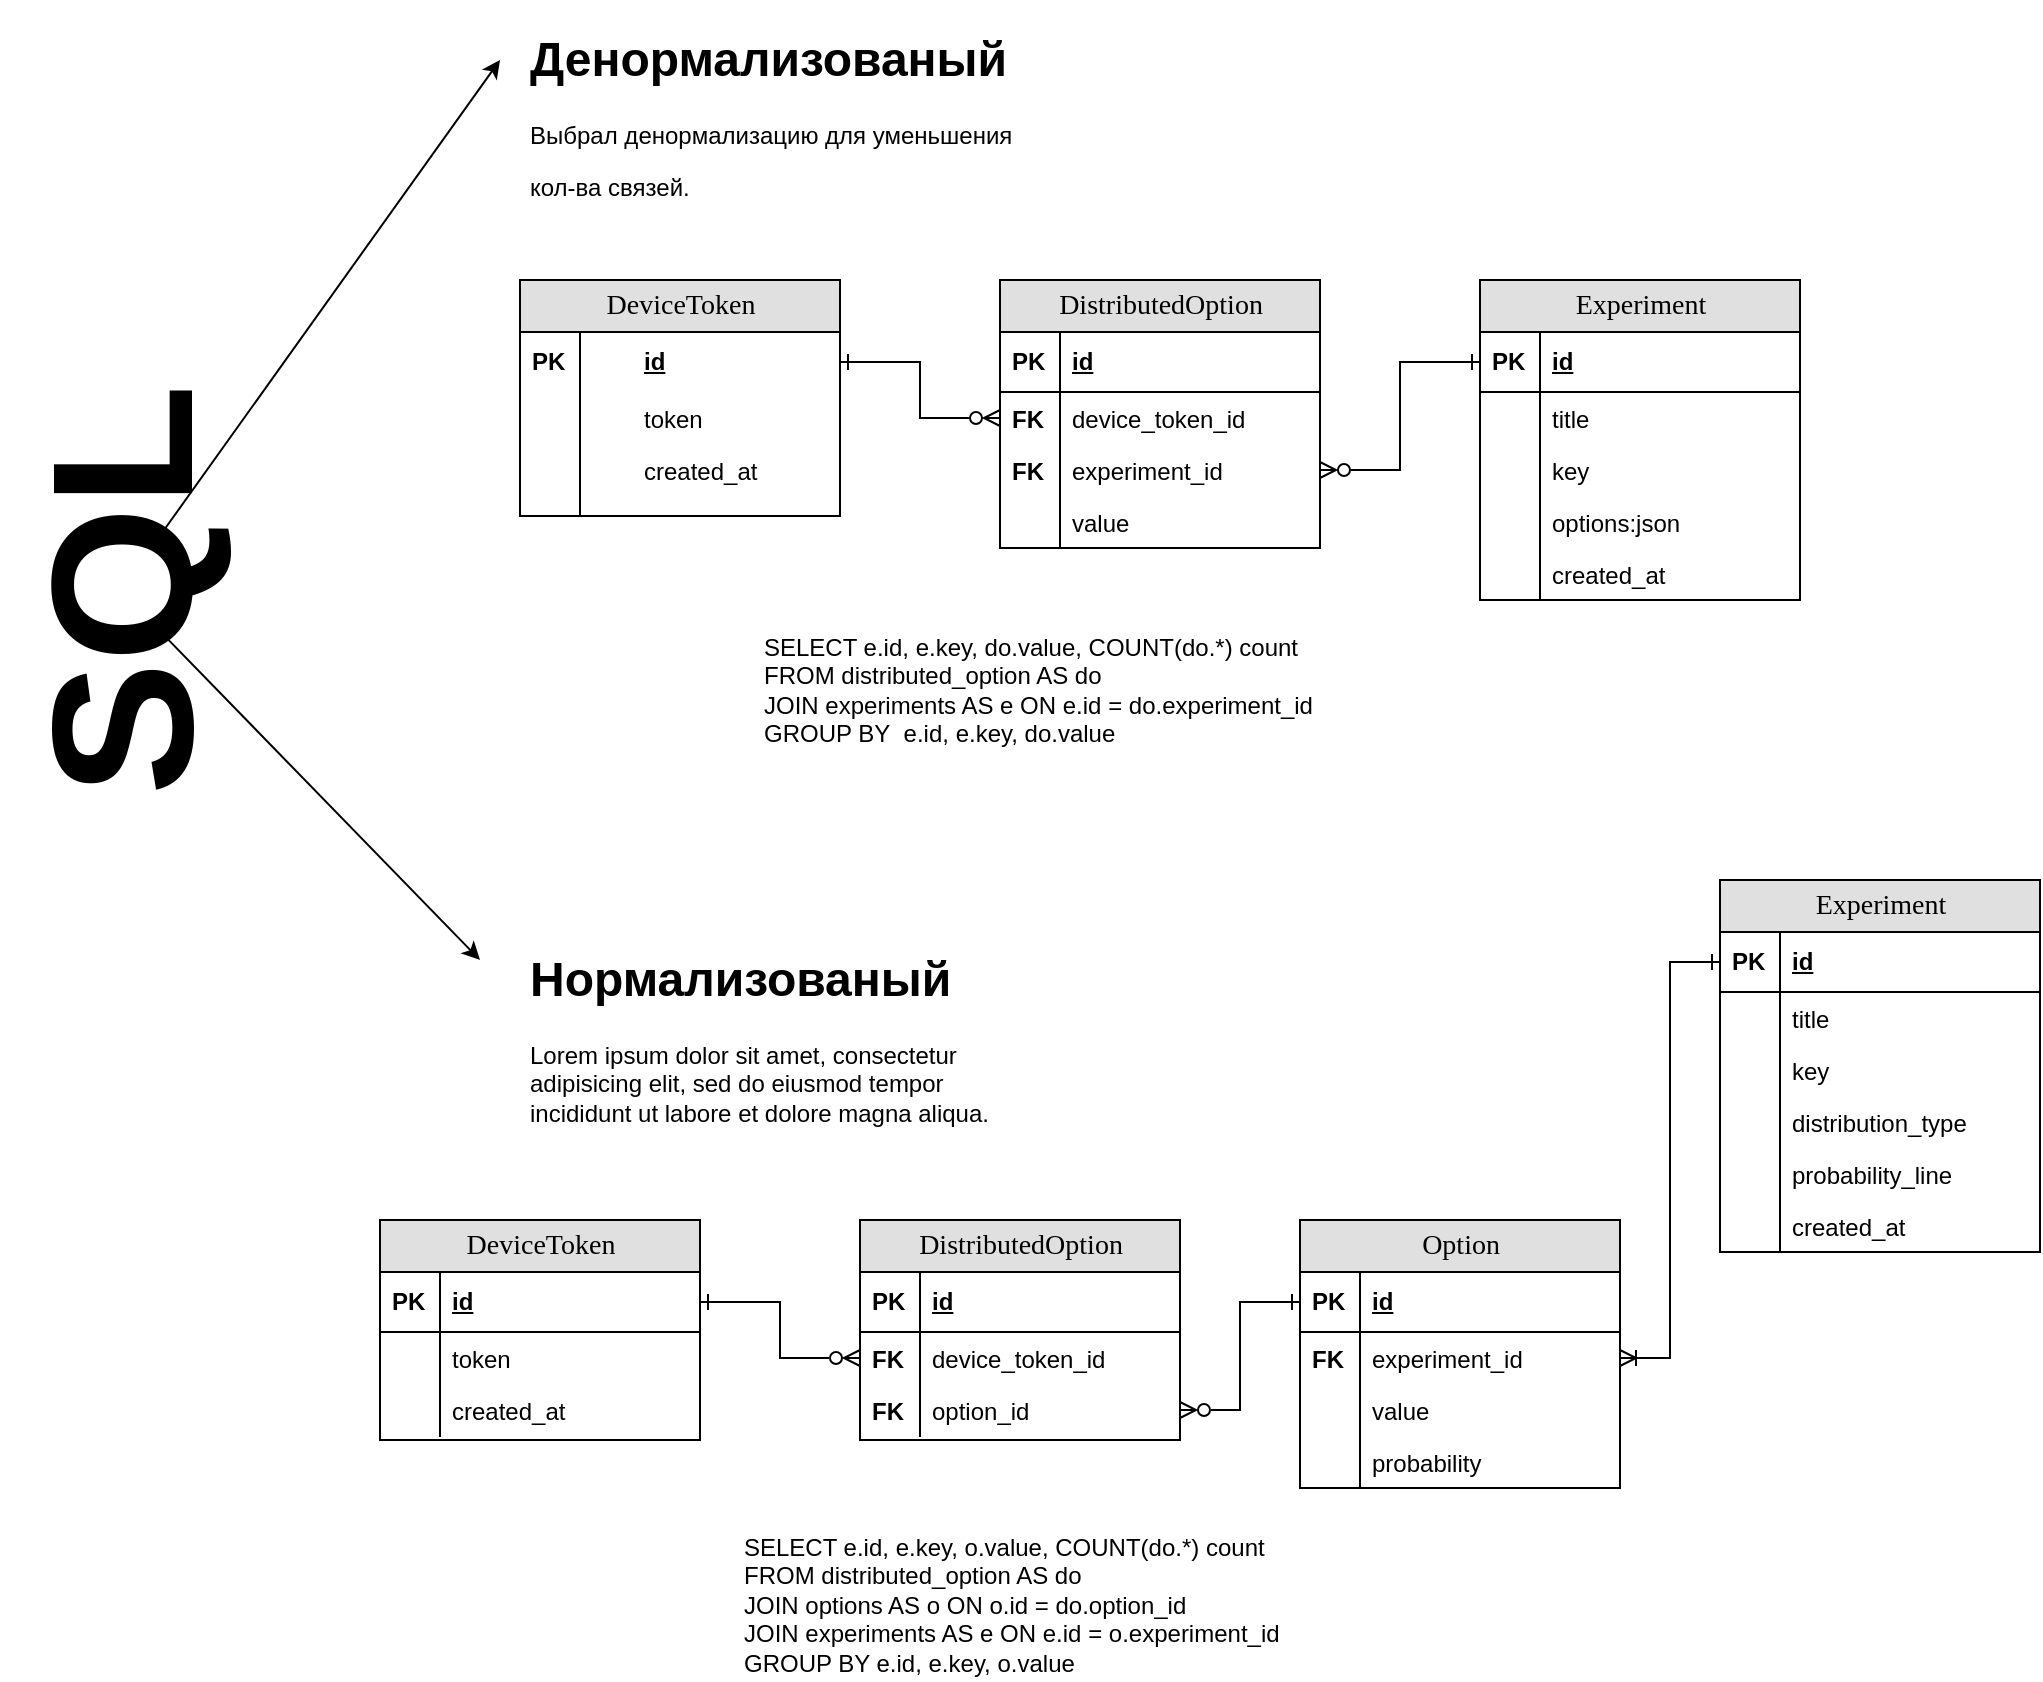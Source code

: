 <mxfile version="21.3.7" type="device">
  <diagram name="Page-1" id="e56a1550-8fbb-45ad-956c-1786394a9013">
    <mxGraphModel dx="2054" dy="1580" grid="1" gridSize="10" guides="1" tooltips="1" connect="1" arrows="1" fold="1" page="1" pageScale="1" pageWidth="1100" pageHeight="850" background="none" math="0" shadow="0">
      <root>
        <mxCell id="0" />
        <mxCell id="1" parent="0" />
        <mxCell id="2e49270ec7c68f3f-1" value="DeviceToken" style="swimlane;html=1;fontStyle=0;childLayout=stackLayout;horizontal=1;startSize=26;fillColor=#e0e0e0;horizontalStack=0;resizeParent=1;resizeLast=0;collapsible=1;marginBottom=0;swimlaneFillColor=#ffffff;align=center;rounded=0;shadow=0;comic=0;labelBackgroundColor=none;strokeWidth=1;fontFamily=Verdana;fontSize=14;fontColor=#000000;" parent="1" vertex="1">
          <mxGeometry x="140" y="30" width="160" height="118" as="geometry" />
        </mxCell>
        <mxCell id="2e49270ec7c68f3f-2" value="id" style="shape=partialRectangle;top=0;left=0;right=0;bottom=0;html=1;align=left;verticalAlign=middle;fillColor=none;spacingLeft=60;spacingRight=4;whiteSpace=wrap;overflow=hidden;rotatable=0;points=[[0,0.5],[1,0.5]];portConstraint=eastwest;dropTarget=0;fontStyle=5;" parent="2e49270ec7c68f3f-1" vertex="1">
          <mxGeometry y="26" width="160" height="30" as="geometry" />
        </mxCell>
        <mxCell id="2e49270ec7c68f3f-3" value="PK" style="shape=partialRectangle;fontStyle=1;top=0;left=0;bottom=0;html=1;fillColor=none;align=left;verticalAlign=middle;spacingLeft=4;spacingRight=4;whiteSpace=wrap;overflow=hidden;rotatable=0;points=[];portConstraint=eastwest;part=1;" parent="2e49270ec7c68f3f-2" vertex="1" connectable="0">
          <mxGeometry width="30" height="30" as="geometry" />
        </mxCell>
        <mxCell id="2e49270ec7c68f3f-6" value="token" style="shape=partialRectangle;top=0;left=0;right=0;bottom=0;html=1;align=left;verticalAlign=top;fillColor=none;spacingLeft=60;spacingRight=4;whiteSpace=wrap;overflow=hidden;rotatable=0;points=[[0,0.5],[1,0.5]];portConstraint=eastwest;dropTarget=0;fontStyle=0" parent="2e49270ec7c68f3f-1" vertex="1">
          <mxGeometry y="56" width="160" height="26" as="geometry" />
        </mxCell>
        <mxCell id="2e49270ec7c68f3f-7" value="" style="shape=partialRectangle;top=0;left=0;bottom=0;html=1;fillColor=none;align=left;verticalAlign=top;spacingLeft=4;spacingRight=4;whiteSpace=wrap;overflow=hidden;rotatable=0;points=[];portConstraint=eastwest;part=1;fontStyle=1" parent="2e49270ec7c68f3f-6" vertex="1" connectable="0">
          <mxGeometry width="30" height="26" as="geometry" />
        </mxCell>
        <mxCell id="shxgMw02Pb6YT2N-jEnn-3" value="created_at" style="shape=partialRectangle;top=0;left=0;right=0;bottom=0;html=1;align=left;verticalAlign=top;fillColor=none;spacingLeft=60;spacingRight=4;whiteSpace=wrap;overflow=hidden;rotatable=0;points=[[0,0.5],[1,0.5]];portConstraint=eastwest;dropTarget=0;" parent="2e49270ec7c68f3f-1" vertex="1">
          <mxGeometry y="82" width="160" height="26" as="geometry" />
        </mxCell>
        <mxCell id="shxgMw02Pb6YT2N-jEnn-4" value="" style="shape=partialRectangle;top=0;left=0;bottom=0;html=1;fillColor=none;align=left;verticalAlign=top;spacingLeft=4;spacingRight=4;whiteSpace=wrap;overflow=hidden;rotatable=0;points=[];portConstraint=eastwest;part=1;" parent="shxgMw02Pb6YT2N-jEnn-3" vertex="1" connectable="0">
          <mxGeometry width="30" height="26" as="geometry" />
        </mxCell>
        <mxCell id="shxgMw02Pb6YT2N-jEnn-20" value="" style="shape=partialRectangle;top=0;left=0;right=0;bottom=0;html=1;align=left;verticalAlign=top;fillColor=none;spacingLeft=34;spacingRight=4;whiteSpace=wrap;overflow=hidden;rotatable=0;points=[[0,0.5],[1,0.5]];portConstraint=eastwest;dropTarget=0;" parent="2e49270ec7c68f3f-1" vertex="1">
          <mxGeometry y="108" width="160" height="10" as="geometry" />
        </mxCell>
        <mxCell id="shxgMw02Pb6YT2N-jEnn-21" value="" style="shape=partialRectangle;top=0;left=0;bottom=0;html=1;fillColor=none;align=left;verticalAlign=top;spacingLeft=4;spacingRight=4;whiteSpace=wrap;overflow=hidden;rotatable=0;points=[];portConstraint=eastwest;part=1;" parent="shxgMw02Pb6YT2N-jEnn-20" vertex="1" connectable="0">
          <mxGeometry width="30" height="10" as="geometry" />
        </mxCell>
        <mxCell id="2e49270ec7c68f3f-19" value="Experiment" style="swimlane;html=1;fontStyle=0;childLayout=stackLayout;horizontal=1;startSize=26;fillColor=#e0e0e0;horizontalStack=0;resizeParent=1;resizeLast=0;collapsible=1;marginBottom=0;swimlaneFillColor=#ffffff;align=center;rounded=0;shadow=0;comic=0;labelBackgroundColor=none;strokeWidth=1;fontFamily=Verdana;fontSize=14;fontColor=#000000;" parent="1" vertex="1">
          <mxGeometry x="620" y="30" width="160" height="160" as="geometry" />
        </mxCell>
        <mxCell id="2e49270ec7c68f3f-20" value="id" style="shape=partialRectangle;top=0;left=0;right=0;bottom=1;html=1;align=left;verticalAlign=middle;fillColor=none;spacingLeft=34;spacingRight=4;whiteSpace=wrap;overflow=hidden;rotatable=0;points=[[0,0.5],[1,0.5]];portConstraint=eastwest;dropTarget=0;fontStyle=5;" parent="2e49270ec7c68f3f-19" vertex="1">
          <mxGeometry y="26" width="160" height="30" as="geometry" />
        </mxCell>
        <mxCell id="2e49270ec7c68f3f-21" value="PK" style="shape=partialRectangle;top=0;left=0;bottom=0;html=1;fillColor=none;align=left;verticalAlign=middle;spacingLeft=4;spacingRight=4;whiteSpace=wrap;overflow=hidden;rotatable=0;points=[];portConstraint=eastwest;part=1;fontStyle=1" parent="2e49270ec7c68f3f-20" vertex="1" connectable="0">
          <mxGeometry width="30" height="30" as="geometry" />
        </mxCell>
        <mxCell id="2e49270ec7c68f3f-22" value="title" style="shape=partialRectangle;top=0;left=0;right=0;bottom=0;html=1;align=left;verticalAlign=top;fillColor=none;spacingLeft=34;spacingRight=4;whiteSpace=wrap;overflow=hidden;rotatable=0;points=[[0,0.5],[1,0.5]];portConstraint=eastwest;dropTarget=0;" parent="2e49270ec7c68f3f-19" vertex="1">
          <mxGeometry y="56" width="160" height="26" as="geometry" />
        </mxCell>
        <mxCell id="2e49270ec7c68f3f-23" value="" style="shape=partialRectangle;top=0;left=0;bottom=0;html=1;fillColor=none;align=left;verticalAlign=top;spacingLeft=4;spacingRight=4;whiteSpace=wrap;overflow=hidden;rotatable=0;points=[];portConstraint=eastwest;part=1;" parent="2e49270ec7c68f3f-22" vertex="1" connectable="0">
          <mxGeometry width="30" height="26" as="geometry" />
        </mxCell>
        <mxCell id="2e49270ec7c68f3f-24" value="key" style="shape=partialRectangle;top=0;left=0;right=0;bottom=0;html=1;align=left;verticalAlign=top;fillColor=none;spacingLeft=34;spacingRight=4;whiteSpace=wrap;overflow=hidden;rotatable=0;points=[[0,0.5],[1,0.5]];portConstraint=eastwest;dropTarget=0;" parent="2e49270ec7c68f3f-19" vertex="1">
          <mxGeometry y="82" width="160" height="26" as="geometry" />
        </mxCell>
        <mxCell id="2e49270ec7c68f3f-25" value="" style="shape=partialRectangle;top=0;left=0;bottom=0;html=1;fillColor=none;align=left;verticalAlign=top;spacingLeft=4;spacingRight=4;whiteSpace=wrap;overflow=hidden;rotatable=0;points=[];portConstraint=eastwest;part=1;" parent="2e49270ec7c68f3f-24" vertex="1" connectable="0">
          <mxGeometry width="30" height="26" as="geometry" />
        </mxCell>
        <mxCell id="2e49270ec7c68f3f-26" value="options:json" style="shape=partialRectangle;top=0;left=0;right=0;bottom=0;html=1;align=left;verticalAlign=top;fillColor=none;spacingLeft=34;spacingRight=4;whiteSpace=wrap;overflow=hidden;rotatable=0;points=[[0,0.5],[1,0.5]];portConstraint=eastwest;dropTarget=0;" parent="2e49270ec7c68f3f-19" vertex="1">
          <mxGeometry y="108" width="160" height="26" as="geometry" />
        </mxCell>
        <mxCell id="2e49270ec7c68f3f-27" value="" style="shape=partialRectangle;top=0;left=0;bottom=0;html=1;fillColor=none;align=left;verticalAlign=top;spacingLeft=4;spacingRight=4;whiteSpace=wrap;overflow=hidden;rotatable=0;points=[];portConstraint=eastwest;part=1;" parent="2e49270ec7c68f3f-26" vertex="1" connectable="0">
          <mxGeometry width="30" height="26" as="geometry" />
        </mxCell>
        <mxCell id="2e49270ec7c68f3f-28" value="created_at" style="shape=partialRectangle;top=0;left=0;right=0;bottom=0;html=1;align=left;verticalAlign=top;fillColor=none;spacingLeft=34;spacingRight=4;whiteSpace=wrap;overflow=hidden;rotatable=0;points=[[0,0.5],[1,0.5]];portConstraint=eastwest;dropTarget=0;" parent="2e49270ec7c68f3f-19" vertex="1">
          <mxGeometry y="134" width="160" height="26" as="geometry" />
        </mxCell>
        <mxCell id="2e49270ec7c68f3f-29" value="" style="shape=partialRectangle;top=0;left=0;bottom=0;html=1;fillColor=none;align=left;verticalAlign=top;spacingLeft=4;spacingRight=4;whiteSpace=wrap;overflow=hidden;rotatable=0;points=[];portConstraint=eastwest;part=1;" parent="2e49270ec7c68f3f-28" vertex="1" connectable="0">
          <mxGeometry width="30" height="26" as="geometry" />
        </mxCell>
        <mxCell id="shxgMw02Pb6YT2N-jEnn-5" value="DistributedOption" style="swimlane;html=1;fontStyle=0;childLayout=stackLayout;horizontal=1;startSize=26;fillColor=#e0e0e0;horizontalStack=0;resizeParent=1;resizeLast=0;collapsible=1;marginBottom=0;swimlaneFillColor=#ffffff;align=center;rounded=0;shadow=0;comic=0;labelBackgroundColor=none;strokeWidth=1;fontFamily=Verdana;fontSize=14;fontColor=#000000;" parent="1" vertex="1">
          <mxGeometry x="380" y="30" width="160" height="134" as="geometry" />
        </mxCell>
        <mxCell id="shxgMw02Pb6YT2N-jEnn-6" value="id" style="shape=partialRectangle;top=0;left=0;right=0;bottom=1;html=1;align=left;verticalAlign=middle;fillColor=none;spacingLeft=34;spacingRight=4;whiteSpace=wrap;overflow=hidden;rotatable=0;points=[[0,0.5],[1,0.5]];portConstraint=eastwest;dropTarget=0;fontStyle=5;fontColor=#000000;" parent="shxgMw02Pb6YT2N-jEnn-5" vertex="1">
          <mxGeometry y="26" width="160" height="30" as="geometry" />
        </mxCell>
        <mxCell id="shxgMw02Pb6YT2N-jEnn-7" value="PK" style="shape=partialRectangle;top=0;left=0;bottom=0;html=1;fillColor=none;align=left;verticalAlign=middle;spacingLeft=4;spacingRight=4;whiteSpace=wrap;overflow=hidden;rotatable=0;points=[];portConstraint=eastwest;part=1;fontStyle=1" parent="shxgMw02Pb6YT2N-jEnn-6" vertex="1" connectable="0">
          <mxGeometry width="30" height="30" as="geometry" />
        </mxCell>
        <mxCell id="shxgMw02Pb6YT2N-jEnn-8" value="device_token_id" style="shape=partialRectangle;top=0;left=0;right=0;bottom=0;html=1;align=left;verticalAlign=top;fillColor=none;spacingLeft=34;spacingRight=4;whiteSpace=wrap;overflow=hidden;rotatable=0;points=[[0,0.5],[1,0.5]];portConstraint=eastwest;dropTarget=0;" parent="shxgMw02Pb6YT2N-jEnn-5" vertex="1">
          <mxGeometry y="56" width="160" height="26" as="geometry" />
        </mxCell>
        <mxCell id="shxgMw02Pb6YT2N-jEnn-9" value="&lt;b&gt;FK&lt;/b&gt;" style="shape=partialRectangle;top=0;left=0;bottom=0;html=1;fillColor=none;align=left;verticalAlign=top;spacingLeft=4;spacingRight=4;whiteSpace=wrap;overflow=hidden;rotatable=0;points=[];portConstraint=eastwest;part=1;" parent="shxgMw02Pb6YT2N-jEnn-8" vertex="1" connectable="0">
          <mxGeometry width="30" height="26" as="geometry" />
        </mxCell>
        <mxCell id="shxgMw02Pb6YT2N-jEnn-10" value="experiment_id" style="shape=partialRectangle;top=0;left=0;right=0;bottom=0;html=1;align=left;verticalAlign=top;fillColor=none;spacingLeft=34;spacingRight=4;whiteSpace=wrap;overflow=hidden;rotatable=0;points=[[0,0.5],[1,0.5]];portConstraint=eastwest;dropTarget=0;" parent="shxgMw02Pb6YT2N-jEnn-5" vertex="1">
          <mxGeometry y="82" width="160" height="26" as="geometry" />
        </mxCell>
        <mxCell id="shxgMw02Pb6YT2N-jEnn-11" value="FK" style="shape=partialRectangle;top=0;left=0;bottom=0;html=1;fillColor=none;align=left;verticalAlign=top;spacingLeft=4;spacingRight=4;whiteSpace=wrap;overflow=hidden;rotatable=0;points=[];portConstraint=eastwest;part=1;fontStyle=1" parent="shxgMw02Pb6YT2N-jEnn-10" vertex="1" connectable="0">
          <mxGeometry width="30" height="26" as="geometry" />
        </mxCell>
        <mxCell id="shxgMw02Pb6YT2N-jEnn-12" value="value" style="shape=partialRectangle;top=0;left=0;right=0;bottom=0;html=1;align=left;verticalAlign=top;fillColor=none;spacingLeft=34;spacingRight=4;whiteSpace=wrap;overflow=hidden;rotatable=0;points=[[0,0.5],[1,0.5]];portConstraint=eastwest;dropTarget=0;fontColor=#000000;" parent="shxgMw02Pb6YT2N-jEnn-5" vertex="1">
          <mxGeometry y="108" width="160" height="26" as="geometry" />
        </mxCell>
        <mxCell id="shxgMw02Pb6YT2N-jEnn-13" value="" style="shape=partialRectangle;top=0;left=0;bottom=0;html=1;fillColor=none;align=left;verticalAlign=top;spacingLeft=4;spacingRight=4;whiteSpace=wrap;overflow=hidden;rotatable=0;points=[];portConstraint=eastwest;part=1;" parent="shxgMw02Pb6YT2N-jEnn-12" vertex="1" connectable="0">
          <mxGeometry width="30" height="26" as="geometry" />
        </mxCell>
        <mxCell id="shxgMw02Pb6YT2N-jEnn-22" style="edgeStyle=orthogonalEdgeStyle;rounded=0;orthogonalLoop=1;jettySize=auto;html=1;exitX=0;exitY=0.5;exitDx=0;exitDy=0;entryX=1;entryY=0.5;entryDx=0;entryDy=0;endArrow=ERzeroToMany;endFill=0;startArrow=ERone;startFill=0;" parent="1" source="2e49270ec7c68f3f-20" target="shxgMw02Pb6YT2N-jEnn-10" edge="1">
          <mxGeometry relative="1" as="geometry" />
        </mxCell>
        <mxCell id="shxgMw02Pb6YT2N-jEnn-33" style="edgeStyle=orthogonalEdgeStyle;rounded=0;orthogonalLoop=1;jettySize=auto;html=1;endArrow=ERzeroToMany;endFill=0;exitX=1;exitY=0.5;exitDx=0;exitDy=0;startArrow=ERone;startFill=0;" parent="1" source="2e49270ec7c68f3f-2" target="shxgMw02Pb6YT2N-jEnn-8" edge="1">
          <mxGeometry relative="1" as="geometry">
            <mxPoint x="260" y="80" as="sourcePoint" />
          </mxGeometry>
        </mxCell>
        <mxCell id="bOCK9-ikCN59y3Nu38oC-1" value="Option" style="swimlane;html=1;fontStyle=0;childLayout=stackLayout;horizontal=1;startSize=26;fillColor=#e0e0e0;horizontalStack=0;resizeParent=1;resizeLast=0;collapsible=1;marginBottom=0;swimlaneFillColor=#ffffff;align=center;rounded=0;shadow=0;comic=0;labelBackgroundColor=none;strokeWidth=1;fontFamily=Verdana;fontSize=14;fontColor=#000000;" vertex="1" parent="1">
          <mxGeometry x="530" y="500" width="160" height="134" as="geometry" />
        </mxCell>
        <mxCell id="bOCK9-ikCN59y3Nu38oC-2" value="id" style="shape=partialRectangle;top=0;left=0;right=0;bottom=1;html=1;align=left;verticalAlign=middle;fillColor=none;spacingLeft=34;spacingRight=4;whiteSpace=wrap;overflow=hidden;rotatable=0;points=[[0,0.5],[1,0.5]];portConstraint=eastwest;dropTarget=0;fontStyle=5;fontColor=#000000;" vertex="1" parent="bOCK9-ikCN59y3Nu38oC-1">
          <mxGeometry y="26" width="160" height="30" as="geometry" />
        </mxCell>
        <mxCell id="bOCK9-ikCN59y3Nu38oC-3" value="PK" style="shape=partialRectangle;top=0;left=0;bottom=0;html=1;fillColor=none;align=left;verticalAlign=middle;spacingLeft=4;spacingRight=4;whiteSpace=wrap;overflow=hidden;rotatable=0;points=[];portConstraint=eastwest;part=1;fontStyle=1" vertex="1" connectable="0" parent="bOCK9-ikCN59y3Nu38oC-2">
          <mxGeometry width="30" height="30" as="geometry" />
        </mxCell>
        <mxCell id="bOCK9-ikCN59y3Nu38oC-4" value="experiment_id" style="shape=partialRectangle;top=0;left=0;right=0;bottom=0;html=1;align=left;verticalAlign=top;fillColor=none;spacingLeft=34;spacingRight=4;whiteSpace=wrap;overflow=hidden;rotatable=0;points=[[0,0.5],[1,0.5]];portConstraint=eastwest;dropTarget=0;" vertex="1" parent="bOCK9-ikCN59y3Nu38oC-1">
          <mxGeometry y="56" width="160" height="26" as="geometry" />
        </mxCell>
        <mxCell id="bOCK9-ikCN59y3Nu38oC-5" value="&lt;b&gt;FK&lt;/b&gt;" style="shape=partialRectangle;top=0;left=0;bottom=0;html=1;fillColor=none;align=left;verticalAlign=top;spacingLeft=4;spacingRight=4;whiteSpace=wrap;overflow=hidden;rotatable=0;points=[];portConstraint=eastwest;part=1;" vertex="1" connectable="0" parent="bOCK9-ikCN59y3Nu38oC-4">
          <mxGeometry width="30" height="26" as="geometry" />
        </mxCell>
        <mxCell id="bOCK9-ikCN59y3Nu38oC-6" value="value" style="shape=partialRectangle;top=0;left=0;right=0;bottom=0;html=1;align=left;verticalAlign=top;fillColor=none;spacingLeft=34;spacingRight=4;whiteSpace=wrap;overflow=hidden;rotatable=0;points=[[0,0.5],[1,0.5]];portConstraint=eastwest;dropTarget=0;" vertex="1" parent="bOCK9-ikCN59y3Nu38oC-1">
          <mxGeometry y="82" width="160" height="26" as="geometry" />
        </mxCell>
        <mxCell id="bOCK9-ikCN59y3Nu38oC-7" value="" style="shape=partialRectangle;top=0;left=0;bottom=0;html=1;fillColor=none;align=left;verticalAlign=top;spacingLeft=4;spacingRight=4;whiteSpace=wrap;overflow=hidden;rotatable=0;points=[];portConstraint=eastwest;part=1;fontStyle=1" vertex="1" connectable="0" parent="bOCK9-ikCN59y3Nu38oC-6">
          <mxGeometry width="30" height="26" as="geometry" />
        </mxCell>
        <mxCell id="bOCK9-ikCN59y3Nu38oC-8" value="probability" style="shape=partialRectangle;top=0;left=0;right=0;bottom=0;html=1;align=left;verticalAlign=top;fillColor=none;spacingLeft=34;spacingRight=4;whiteSpace=wrap;overflow=hidden;rotatable=0;points=[[0,0.5],[1,0.5]];portConstraint=eastwest;dropTarget=0;fontColor=#000000;" vertex="1" parent="bOCK9-ikCN59y3Nu38oC-1">
          <mxGeometry y="108" width="160" height="26" as="geometry" />
        </mxCell>
        <mxCell id="bOCK9-ikCN59y3Nu38oC-9" value="" style="shape=partialRectangle;top=0;left=0;bottom=0;html=1;fillColor=none;align=left;verticalAlign=top;spacingLeft=4;spacingRight=4;whiteSpace=wrap;overflow=hidden;rotatable=0;points=[];portConstraint=eastwest;part=1;" vertex="1" connectable="0" parent="bOCK9-ikCN59y3Nu38oC-8">
          <mxGeometry width="30" height="26" as="geometry" />
        </mxCell>
        <mxCell id="bOCK9-ikCN59y3Nu38oC-19" value="Experiment" style="swimlane;html=1;fontStyle=0;childLayout=stackLayout;horizontal=1;startSize=26;fillColor=#e0e0e0;horizontalStack=0;resizeParent=1;resizeLast=0;collapsible=1;marginBottom=0;swimlaneFillColor=#ffffff;align=center;rounded=0;shadow=0;comic=0;labelBackgroundColor=none;strokeWidth=1;fontFamily=Verdana;fontSize=14;fontColor=#000000;" vertex="1" parent="1">
          <mxGeometry x="740" y="330" width="160" height="186" as="geometry" />
        </mxCell>
        <mxCell id="bOCK9-ikCN59y3Nu38oC-20" value="id" style="shape=partialRectangle;top=0;left=0;right=0;bottom=1;html=1;align=left;verticalAlign=middle;fillColor=none;spacingLeft=34;spacingRight=4;whiteSpace=wrap;overflow=hidden;rotatable=0;points=[[0,0.5],[1,0.5]];portConstraint=eastwest;dropTarget=0;fontStyle=5;" vertex="1" parent="bOCK9-ikCN59y3Nu38oC-19">
          <mxGeometry y="26" width="160" height="30" as="geometry" />
        </mxCell>
        <mxCell id="bOCK9-ikCN59y3Nu38oC-21" value="PK" style="shape=partialRectangle;top=0;left=0;bottom=0;html=1;fillColor=none;align=left;verticalAlign=middle;spacingLeft=4;spacingRight=4;whiteSpace=wrap;overflow=hidden;rotatable=0;points=[];portConstraint=eastwest;part=1;fontStyle=1" vertex="1" connectable="0" parent="bOCK9-ikCN59y3Nu38oC-20">
          <mxGeometry width="30" height="30" as="geometry" />
        </mxCell>
        <mxCell id="bOCK9-ikCN59y3Nu38oC-22" value="title" style="shape=partialRectangle;top=0;left=0;right=0;bottom=0;html=1;align=left;verticalAlign=top;fillColor=none;spacingLeft=34;spacingRight=4;whiteSpace=wrap;overflow=hidden;rotatable=0;points=[[0,0.5],[1,0.5]];portConstraint=eastwest;dropTarget=0;" vertex="1" parent="bOCK9-ikCN59y3Nu38oC-19">
          <mxGeometry y="56" width="160" height="26" as="geometry" />
        </mxCell>
        <mxCell id="bOCK9-ikCN59y3Nu38oC-23" value="" style="shape=partialRectangle;top=0;left=0;bottom=0;html=1;fillColor=none;align=left;verticalAlign=top;spacingLeft=4;spacingRight=4;whiteSpace=wrap;overflow=hidden;rotatable=0;points=[];portConstraint=eastwest;part=1;" vertex="1" connectable="0" parent="bOCK9-ikCN59y3Nu38oC-22">
          <mxGeometry width="30" height="26" as="geometry" />
        </mxCell>
        <mxCell id="bOCK9-ikCN59y3Nu38oC-24" value="key" style="shape=partialRectangle;top=0;left=0;right=0;bottom=0;html=1;align=left;verticalAlign=top;fillColor=none;spacingLeft=34;spacingRight=4;whiteSpace=wrap;overflow=hidden;rotatable=0;points=[[0,0.5],[1,0.5]];portConstraint=eastwest;dropTarget=0;" vertex="1" parent="bOCK9-ikCN59y3Nu38oC-19">
          <mxGeometry y="82" width="160" height="26" as="geometry" />
        </mxCell>
        <mxCell id="bOCK9-ikCN59y3Nu38oC-25" value="" style="shape=partialRectangle;top=0;left=0;bottom=0;html=1;fillColor=none;align=left;verticalAlign=top;spacingLeft=4;spacingRight=4;whiteSpace=wrap;overflow=hidden;rotatable=0;points=[];portConstraint=eastwest;part=1;" vertex="1" connectable="0" parent="bOCK9-ikCN59y3Nu38oC-24">
          <mxGeometry width="30" height="26" as="geometry" />
        </mxCell>
        <mxCell id="bOCK9-ikCN59y3Nu38oC-28" value="distribution_type" style="shape=partialRectangle;top=0;left=0;right=0;bottom=0;html=1;align=left;verticalAlign=top;fillColor=none;spacingLeft=34;spacingRight=4;whiteSpace=wrap;overflow=hidden;rotatable=0;points=[[0,0.5],[1,0.5]];portConstraint=eastwest;dropTarget=0;" vertex="1" parent="bOCK9-ikCN59y3Nu38oC-19">
          <mxGeometry y="108" width="160" height="26" as="geometry" />
        </mxCell>
        <mxCell id="bOCK9-ikCN59y3Nu38oC-29" value="" style="shape=partialRectangle;top=0;left=0;bottom=0;html=1;fillColor=none;align=left;verticalAlign=top;spacingLeft=4;spacingRight=4;whiteSpace=wrap;overflow=hidden;rotatable=0;points=[];portConstraint=eastwest;part=1;" vertex="1" connectable="0" parent="bOCK9-ikCN59y3Nu38oC-28">
          <mxGeometry width="30" height="26" as="geometry" />
        </mxCell>
        <mxCell id="bOCK9-ikCN59y3Nu38oC-60" value="probability_line" style="shape=partialRectangle;top=0;left=0;right=0;bottom=0;html=1;align=left;verticalAlign=top;fillColor=none;spacingLeft=34;spacingRight=4;whiteSpace=wrap;overflow=hidden;rotatable=0;points=[[0,0.5],[1,0.5]];portConstraint=eastwest;dropTarget=0;" vertex="1" parent="bOCK9-ikCN59y3Nu38oC-19">
          <mxGeometry y="134" width="160" height="26" as="geometry" />
        </mxCell>
        <mxCell id="bOCK9-ikCN59y3Nu38oC-61" value="" style="shape=partialRectangle;top=0;left=0;bottom=0;html=1;fillColor=none;align=left;verticalAlign=top;spacingLeft=4;spacingRight=4;whiteSpace=wrap;overflow=hidden;rotatable=0;points=[];portConstraint=eastwest;part=1;" vertex="1" connectable="0" parent="bOCK9-ikCN59y3Nu38oC-60">
          <mxGeometry width="30" height="26" as="geometry" />
        </mxCell>
        <mxCell id="bOCK9-ikCN59y3Nu38oC-62" value="created_at" style="shape=partialRectangle;top=0;left=0;right=0;bottom=0;html=1;align=left;verticalAlign=top;fillColor=none;spacingLeft=34;spacingRight=4;whiteSpace=wrap;overflow=hidden;rotatable=0;points=[[0,0.5],[1,0.5]];portConstraint=eastwest;dropTarget=0;" vertex="1" parent="bOCK9-ikCN59y3Nu38oC-19">
          <mxGeometry y="160" width="160" height="26" as="geometry" />
        </mxCell>
        <mxCell id="bOCK9-ikCN59y3Nu38oC-63" value="" style="shape=partialRectangle;top=0;left=0;bottom=0;html=1;fillColor=none;align=left;verticalAlign=top;spacingLeft=4;spacingRight=4;whiteSpace=wrap;overflow=hidden;rotatable=0;points=[];portConstraint=eastwest;part=1;" vertex="1" connectable="0" parent="bOCK9-ikCN59y3Nu38oC-62">
          <mxGeometry width="30" height="26" as="geometry" />
        </mxCell>
        <mxCell id="bOCK9-ikCN59y3Nu38oC-30" value="DistributedOption" style="swimlane;html=1;fontStyle=0;childLayout=stackLayout;horizontal=1;startSize=26;fillColor=#e0e0e0;horizontalStack=0;resizeParent=1;resizeLast=0;collapsible=1;marginBottom=0;swimlaneFillColor=#ffffff;align=center;rounded=0;shadow=0;comic=0;labelBackgroundColor=none;strokeWidth=1;fontFamily=Verdana;fontSize=14;fontColor=#000000;" vertex="1" parent="1">
          <mxGeometry x="310" y="500" width="160" height="110" as="geometry" />
        </mxCell>
        <mxCell id="bOCK9-ikCN59y3Nu38oC-31" value="id" style="shape=partialRectangle;top=0;left=0;right=0;bottom=1;html=1;align=left;verticalAlign=middle;fillColor=none;spacingLeft=34;spacingRight=4;whiteSpace=wrap;overflow=hidden;rotatable=0;points=[[0,0.5],[1,0.5]];portConstraint=eastwest;dropTarget=0;fontStyle=5;fontColor=#000000;" vertex="1" parent="bOCK9-ikCN59y3Nu38oC-30">
          <mxGeometry y="26" width="160" height="30" as="geometry" />
        </mxCell>
        <mxCell id="bOCK9-ikCN59y3Nu38oC-32" value="PK" style="shape=partialRectangle;top=0;left=0;bottom=0;html=1;fillColor=none;align=left;verticalAlign=middle;spacingLeft=4;spacingRight=4;whiteSpace=wrap;overflow=hidden;rotatable=0;points=[];portConstraint=eastwest;part=1;fontStyle=1" vertex="1" connectable="0" parent="bOCK9-ikCN59y3Nu38oC-31">
          <mxGeometry width="30" height="30" as="geometry" />
        </mxCell>
        <mxCell id="bOCK9-ikCN59y3Nu38oC-33" value="device_token_id" style="shape=partialRectangle;top=0;left=0;right=0;bottom=0;html=1;align=left;verticalAlign=top;fillColor=none;spacingLeft=34;spacingRight=4;whiteSpace=wrap;overflow=hidden;rotatable=0;points=[[0,0.5],[1,0.5]];portConstraint=eastwest;dropTarget=0;" vertex="1" parent="bOCK9-ikCN59y3Nu38oC-30">
          <mxGeometry y="56" width="160" height="26" as="geometry" />
        </mxCell>
        <mxCell id="bOCK9-ikCN59y3Nu38oC-34" value="&lt;b&gt;FK&lt;/b&gt;" style="shape=partialRectangle;top=0;left=0;bottom=0;html=1;fillColor=none;align=left;verticalAlign=top;spacingLeft=4;spacingRight=4;whiteSpace=wrap;overflow=hidden;rotatable=0;points=[];portConstraint=eastwest;part=1;" vertex="1" connectable="0" parent="bOCK9-ikCN59y3Nu38oC-33">
          <mxGeometry width="30" height="26" as="geometry" />
        </mxCell>
        <mxCell id="bOCK9-ikCN59y3Nu38oC-35" value="option_id" style="shape=partialRectangle;top=0;left=0;right=0;bottom=0;html=1;align=left;verticalAlign=top;fillColor=none;spacingLeft=34;spacingRight=4;whiteSpace=wrap;overflow=hidden;rotatable=0;points=[[0,0.5],[1,0.5]];portConstraint=eastwest;dropTarget=0;" vertex="1" parent="bOCK9-ikCN59y3Nu38oC-30">
          <mxGeometry y="82" width="160" height="26" as="geometry" />
        </mxCell>
        <mxCell id="bOCK9-ikCN59y3Nu38oC-36" value="FK" style="shape=partialRectangle;top=0;left=0;bottom=0;html=1;fillColor=none;align=left;verticalAlign=top;spacingLeft=4;spacingRight=4;whiteSpace=wrap;overflow=hidden;rotatable=0;points=[];portConstraint=eastwest;part=1;fontStyle=1" vertex="1" connectable="0" parent="bOCK9-ikCN59y3Nu38oC-35">
          <mxGeometry width="30" height="26" as="geometry" />
        </mxCell>
        <mxCell id="bOCK9-ikCN59y3Nu38oC-40" style="edgeStyle=orthogonalEdgeStyle;rounded=0;orthogonalLoop=1;jettySize=auto;html=1;endArrow=ERzeroToMany;endFill=0;startArrow=ERone;startFill=0;" edge="1" parent="1" source="bOCK9-ikCN59y3Nu38oC-48" target="bOCK9-ikCN59y3Nu38oC-33">
          <mxGeometry relative="1" as="geometry">
            <mxPoint x="250" y="541" as="sourcePoint" />
          </mxGeometry>
        </mxCell>
        <mxCell id="bOCK9-ikCN59y3Nu38oC-41" style="edgeStyle=orthogonalEdgeStyle;rounded=0;orthogonalLoop=1;jettySize=auto;html=1;entryX=1;entryY=0.5;entryDx=0;entryDy=0;endArrow=ERoneToMany;endFill=0;startArrow=ERone;startFill=0;" edge="1" parent="1" source="bOCK9-ikCN59y3Nu38oC-20" target="bOCK9-ikCN59y3Nu38oC-4">
          <mxGeometry relative="1" as="geometry" />
        </mxCell>
        <mxCell id="bOCK9-ikCN59y3Nu38oC-42" style="edgeStyle=orthogonalEdgeStyle;rounded=0;orthogonalLoop=1;jettySize=auto;html=1;entryX=1;entryY=0.5;entryDx=0;entryDy=0;endArrow=ERzeroToMany;endFill=0;startArrow=ERone;startFill=0;" edge="1" parent="1" source="bOCK9-ikCN59y3Nu38oC-2" target="bOCK9-ikCN59y3Nu38oC-35">
          <mxGeometry relative="1" as="geometry" />
        </mxCell>
        <mxCell id="bOCK9-ikCN59y3Nu38oC-43" value="&lt;h1&gt;Нормализованый&lt;/h1&gt;&lt;p&gt;Lorem ipsum dolor sit amet, consectetur adipisicing elit, sed do eiusmod tempor incididunt ut labore et dolore magna aliqua.&lt;/p&gt;" style="text;html=1;strokeColor=none;fillColor=none;spacing=5;spacingTop=-20;whiteSpace=wrap;overflow=hidden;rounded=0;" vertex="1" parent="1">
          <mxGeometry x="140" y="360" width="240" height="120" as="geometry" />
        </mxCell>
        <mxCell id="bOCK9-ikCN59y3Nu38oC-44" value="&lt;h1&gt;Денормализованый&lt;/h1&gt;&lt;p&gt;Выбрал денормализацию для уменьшения&lt;/p&gt;&lt;p&gt;кол-ва связей.&lt;/p&gt;" style="text;html=1;strokeColor=none;fillColor=none;spacing=5;spacingTop=-20;whiteSpace=wrap;overflow=hidden;rounded=0;" vertex="1" parent="1">
          <mxGeometry x="140" y="-100" width="260" height="120" as="geometry" />
        </mxCell>
        <mxCell id="bOCK9-ikCN59y3Nu38oC-47" value="DeviceToken" style="swimlane;html=1;fontStyle=0;childLayout=stackLayout;horizontal=1;startSize=26;fillColor=#e0e0e0;horizontalStack=0;resizeParent=1;resizeLast=0;collapsible=1;marginBottom=0;swimlaneFillColor=#ffffff;align=center;rounded=0;shadow=0;comic=0;labelBackgroundColor=none;strokeWidth=1;fontFamily=Verdana;fontSize=14;fontColor=#000000;" vertex="1" parent="1">
          <mxGeometry x="70" y="500" width="160" height="110" as="geometry" />
        </mxCell>
        <mxCell id="bOCK9-ikCN59y3Nu38oC-48" value="id" style="shape=partialRectangle;top=0;left=0;right=0;bottom=1;html=1;align=left;verticalAlign=middle;fillColor=none;spacingLeft=34;spacingRight=4;whiteSpace=wrap;overflow=hidden;rotatable=0;points=[[0,0.5],[1,0.5]];portConstraint=eastwest;dropTarget=0;fontStyle=5;fontColor=#000000;" vertex="1" parent="bOCK9-ikCN59y3Nu38oC-47">
          <mxGeometry y="26" width="160" height="30" as="geometry" />
        </mxCell>
        <mxCell id="bOCK9-ikCN59y3Nu38oC-49" value="PK" style="shape=partialRectangle;top=0;left=0;bottom=0;html=1;fillColor=none;align=left;verticalAlign=middle;spacingLeft=4;spacingRight=4;whiteSpace=wrap;overflow=hidden;rotatable=0;points=[];portConstraint=eastwest;part=1;fontStyle=1" vertex="1" connectable="0" parent="bOCK9-ikCN59y3Nu38oC-48">
          <mxGeometry width="30" height="30" as="geometry" />
        </mxCell>
        <mxCell id="bOCK9-ikCN59y3Nu38oC-50" value="token" style="shape=partialRectangle;top=0;left=0;right=0;bottom=0;html=1;align=left;verticalAlign=top;fillColor=none;spacingLeft=34;spacingRight=4;whiteSpace=wrap;overflow=hidden;rotatable=0;points=[[0,0.5],[1,0.5]];portConstraint=eastwest;dropTarget=0;" vertex="1" parent="bOCK9-ikCN59y3Nu38oC-47">
          <mxGeometry y="56" width="160" height="26" as="geometry" />
        </mxCell>
        <mxCell id="bOCK9-ikCN59y3Nu38oC-51" value="" style="shape=partialRectangle;top=0;left=0;bottom=0;html=1;fillColor=none;align=left;verticalAlign=top;spacingLeft=4;spacingRight=4;whiteSpace=wrap;overflow=hidden;rotatable=0;points=[];portConstraint=eastwest;part=1;" vertex="1" connectable="0" parent="bOCK9-ikCN59y3Nu38oC-50">
          <mxGeometry width="30" height="26" as="geometry" />
        </mxCell>
        <mxCell id="bOCK9-ikCN59y3Nu38oC-52" value="created_at" style="shape=partialRectangle;top=0;left=0;right=0;bottom=0;html=1;align=left;verticalAlign=top;fillColor=none;spacingLeft=34;spacingRight=4;whiteSpace=wrap;overflow=hidden;rotatable=0;points=[[0,0.5],[1,0.5]];portConstraint=eastwest;dropTarget=0;" vertex="1" parent="bOCK9-ikCN59y3Nu38oC-47">
          <mxGeometry y="82" width="160" height="26" as="geometry" />
        </mxCell>
        <mxCell id="bOCK9-ikCN59y3Nu38oC-53" value="" style="shape=partialRectangle;top=0;left=0;bottom=0;html=1;fillColor=none;align=left;verticalAlign=top;spacingLeft=4;spacingRight=4;whiteSpace=wrap;overflow=hidden;rotatable=0;points=[];portConstraint=eastwest;part=1;fontStyle=1" vertex="1" connectable="0" parent="bOCK9-ikCN59y3Nu38oC-52">
          <mxGeometry width="30" height="26" as="geometry" />
        </mxCell>
        <mxCell id="bOCK9-ikCN59y3Nu38oC-54" value="&lt;b&gt;&lt;font style=&quot;font-size: 100px;&quot;&gt;SQL&lt;/font&gt;&lt;/b&gt;" style="text;html=1;strokeColor=none;fillColor=none;align=center;verticalAlign=middle;whiteSpace=wrap;rounded=0;rotation=-90;" vertex="1" parent="1">
          <mxGeometry x="-90" y="170" width="60" height="30" as="geometry" />
        </mxCell>
        <mxCell id="bOCK9-ikCN59y3Nu38oC-55" value="" style="endArrow=classic;html=1;rounded=0;exitX=0.883;exitY=1.067;exitDx=0;exitDy=0;exitPerimeter=0;" edge="1" parent="1" source="bOCK9-ikCN59y3Nu38oC-54">
          <mxGeometry width="50" height="50" relative="1" as="geometry">
            <mxPoint y="90" as="sourcePoint" />
            <mxPoint x="130" y="-80" as="targetPoint" />
          </mxGeometry>
        </mxCell>
        <mxCell id="bOCK9-ikCN59y3Nu38oC-56" value="" style="endArrow=classic;html=1;rounded=0;" edge="1" parent="1" source="bOCK9-ikCN59y3Nu38oC-54">
          <mxGeometry width="50" height="50" relative="1" as="geometry">
            <mxPoint y="320" as="sourcePoint" />
            <mxPoint x="120" y="370" as="targetPoint" />
          </mxGeometry>
        </mxCell>
        <mxCell id="bOCK9-ikCN59y3Nu38oC-58" value="SELECT e.id, e.key, o.value, COUNT(do.*) count&lt;br&gt;FROM distributed_option AS do&lt;br&gt;JOIN options AS o ON o.id = do.option_id&lt;br&gt;JOIN experiments AS e ON e.id = o.experiment_id&lt;br&gt;GROUP BY e.id, e.key, o.value" style="text;html=1;strokeColor=none;fillColor=none;align=left;verticalAlign=top;whiteSpace=wrap;rounded=0;" vertex="1" parent="1">
          <mxGeometry x="250" y="650" width="400" height="80" as="geometry" />
        </mxCell>
        <mxCell id="bOCK9-ikCN59y3Nu38oC-59" value="SELECT e.id, e.key, do.value, COUNT(do.*) count&lt;br&gt;FROM distributed_option AS do&lt;br&gt;JOIN experiments AS e ON e.id = do.experiment_id&lt;br&gt;GROUP BY&amp;nbsp;&amp;nbsp;e.id, e.key, do.value" style="text;html=1;strokeColor=none;fillColor=none;align=left;verticalAlign=top;whiteSpace=wrap;rounded=0;" vertex="1" parent="1">
          <mxGeometry x="260" y="200" width="400" height="80" as="geometry" />
        </mxCell>
      </root>
    </mxGraphModel>
  </diagram>
</mxfile>
